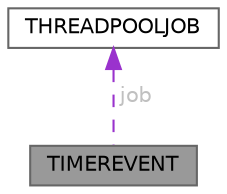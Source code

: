 digraph "TIMEREVENT"
{
 // LATEX_PDF_SIZE
  bgcolor="transparent";
  edge [fontname=Helvetica,fontsize=10,labelfontname=Helvetica,labelfontsize=10];
  node [fontname=Helvetica,fontsize=10,shape=box,height=0.2,width=0.4];
  Node1 [id="Node000001",label="TIMEREVENT",height=0.2,width=0.4,color="gray40", fillcolor="grey60", style="filled", fontcolor="black",tooltip=" "];
  Node2 -> Node1 [id="edge1_Node000001_Node000002",dir="back",color="darkorchid3",style="dashed",tooltip=" ",label=" job",fontcolor="grey" ];
  Node2 [id="Node000002",label="THREADPOOLJOB",height=0.2,width=0.4,color="gray40", fillcolor="white", style="filled",URL="$structTHREADPOOLJOB.html",tooltip=" "];
}
